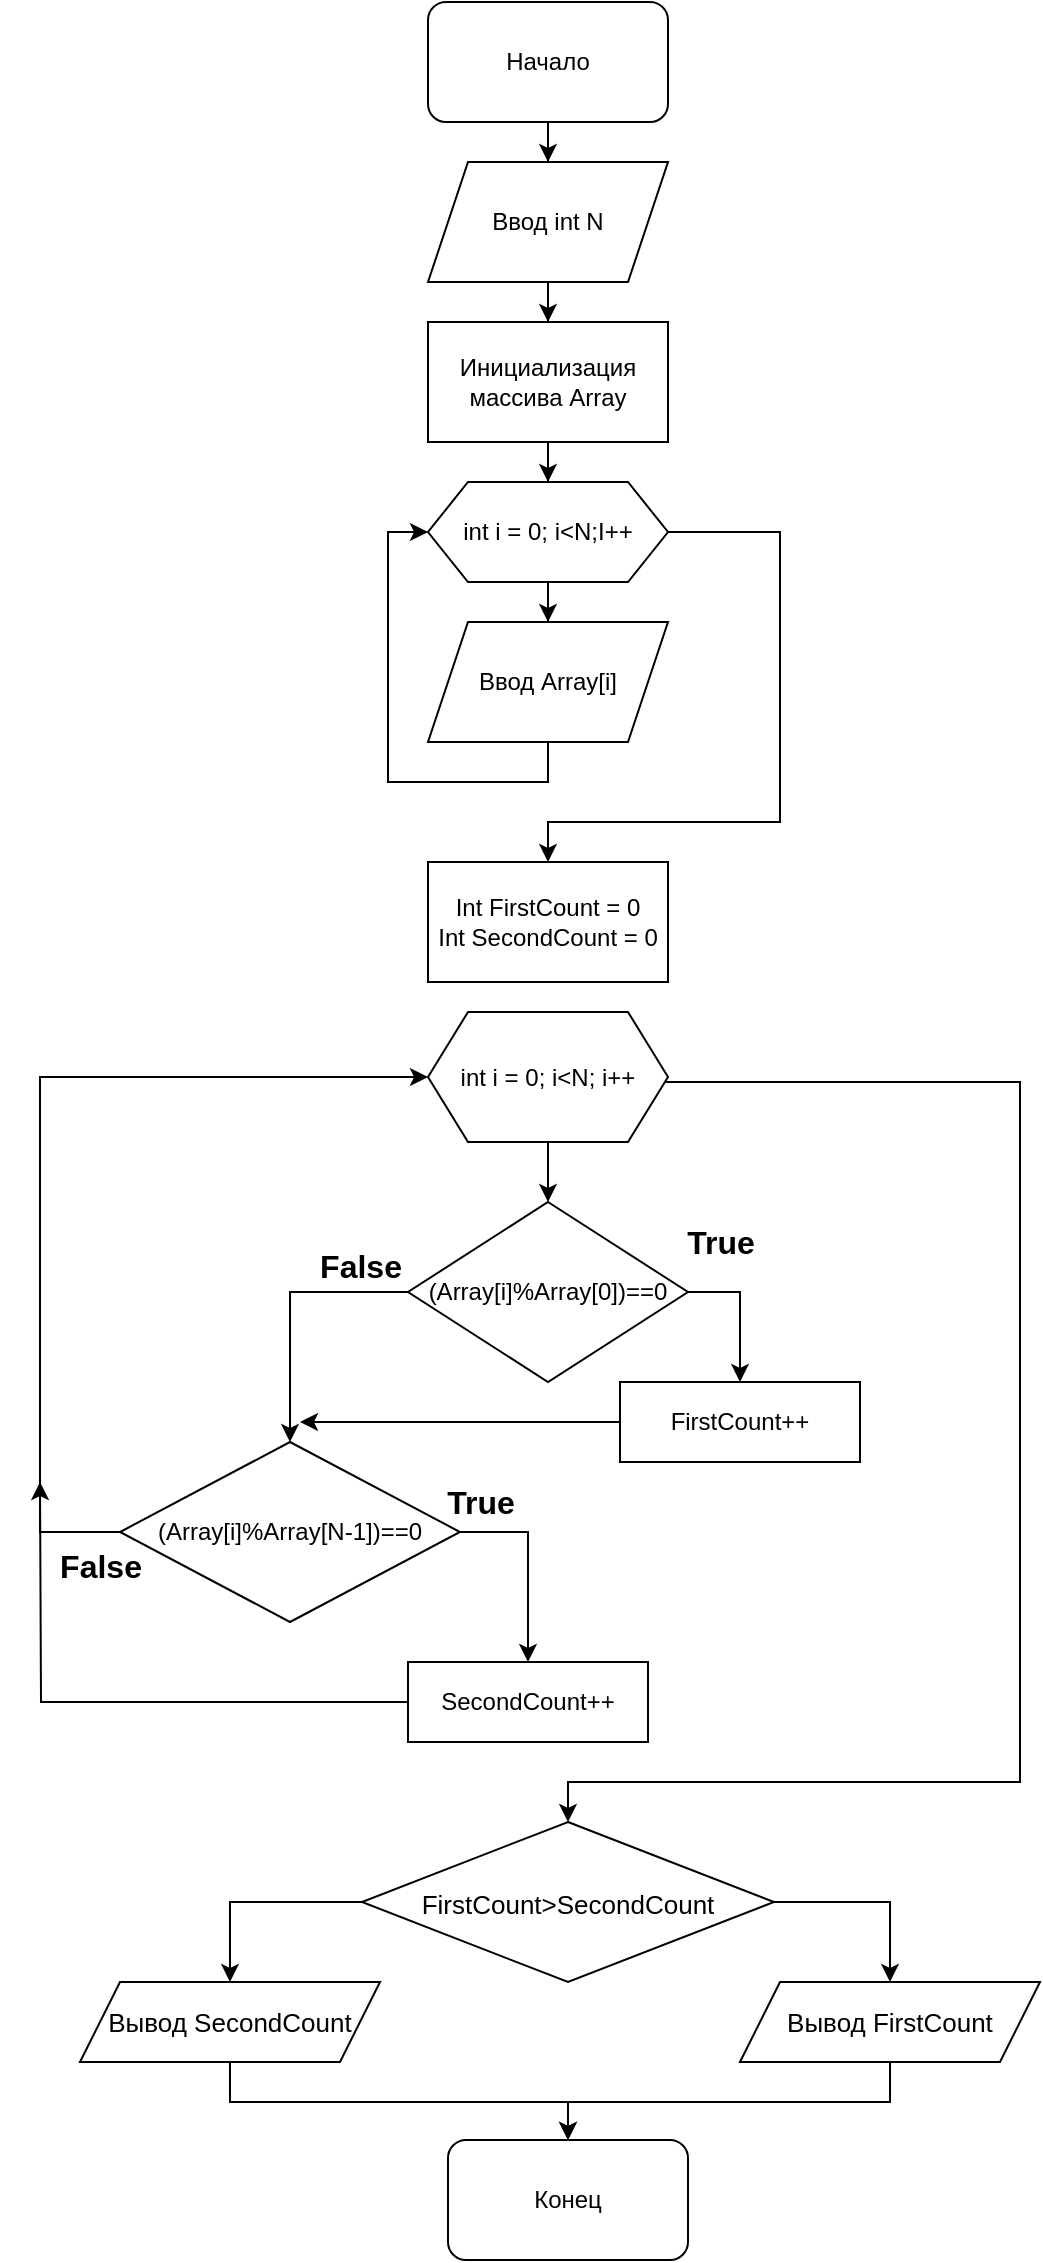 <mxfile version="16.6.4" type="github">
  <diagram id="m21GWgyEz2yMnaygu3Ss" name="Page-1">
    <mxGraphModel dx="1243" dy="671" grid="1" gridSize="10" guides="1" tooltips="1" connect="1" arrows="1" fold="1" page="1" pageScale="1" pageWidth="827" pageHeight="1169" math="0" shadow="0">
      <root>
        <mxCell id="0" />
        <mxCell id="1" parent="0" />
        <mxCell id="a2fzMskZ-pdbe8ppXPyE-6" style="edgeStyle=orthogonalEdgeStyle;rounded=0;orthogonalLoop=1;jettySize=auto;html=1;" edge="1" parent="1" source="a2fzMskZ-pdbe8ppXPyE-1" target="a2fzMskZ-pdbe8ppXPyE-5">
          <mxGeometry relative="1" as="geometry" />
        </mxCell>
        <mxCell id="a2fzMskZ-pdbe8ppXPyE-1" value="Начало" style="rounded=1;whiteSpace=wrap;html=1;" vertex="1" parent="1">
          <mxGeometry x="354" y="20" width="120" height="60" as="geometry" />
        </mxCell>
        <mxCell id="a2fzMskZ-pdbe8ppXPyE-2" value="Конец" style="rounded=1;whiteSpace=wrap;html=1;" vertex="1" parent="1">
          <mxGeometry x="364" y="1089" width="120" height="60" as="geometry" />
        </mxCell>
        <mxCell id="a2fzMskZ-pdbe8ppXPyE-9" style="edgeStyle=orthogonalEdgeStyle;rounded=0;orthogonalLoop=1;jettySize=auto;html=1;entryX=0.5;entryY=0;entryDx=0;entryDy=0;" edge="1" parent="1" source="a2fzMskZ-pdbe8ppXPyE-3" target="a2fzMskZ-pdbe8ppXPyE-8">
          <mxGeometry relative="1" as="geometry" />
        </mxCell>
        <mxCell id="a2fzMskZ-pdbe8ppXPyE-3" value="Инициализация массива Array" style="rounded=0;whiteSpace=wrap;html=1;" vertex="1" parent="1">
          <mxGeometry x="354" y="180" width="120" height="60" as="geometry" />
        </mxCell>
        <mxCell id="a2fzMskZ-pdbe8ppXPyE-7" style="edgeStyle=orthogonalEdgeStyle;rounded=0;orthogonalLoop=1;jettySize=auto;html=1;entryX=0.5;entryY=0;entryDx=0;entryDy=0;" edge="1" parent="1" source="a2fzMskZ-pdbe8ppXPyE-5" target="a2fzMskZ-pdbe8ppXPyE-3">
          <mxGeometry relative="1" as="geometry" />
        </mxCell>
        <mxCell id="a2fzMskZ-pdbe8ppXPyE-5" value="Ввод int N" style="shape=parallelogram;perimeter=parallelogramPerimeter;whiteSpace=wrap;html=1;fixedSize=1;" vertex="1" parent="1">
          <mxGeometry x="354" y="100" width="120" height="60" as="geometry" />
        </mxCell>
        <mxCell id="a2fzMskZ-pdbe8ppXPyE-12" style="edgeStyle=orthogonalEdgeStyle;rounded=0;orthogonalLoop=1;jettySize=auto;html=1;entryX=0.5;entryY=0;entryDx=0;entryDy=0;" edge="1" parent="1" source="a2fzMskZ-pdbe8ppXPyE-8" target="a2fzMskZ-pdbe8ppXPyE-11">
          <mxGeometry relative="1" as="geometry" />
        </mxCell>
        <mxCell id="a2fzMskZ-pdbe8ppXPyE-15" style="edgeStyle=orthogonalEdgeStyle;rounded=0;orthogonalLoop=1;jettySize=auto;html=1;entryX=0.5;entryY=0;entryDx=0;entryDy=0;" edge="1" parent="1" source="a2fzMskZ-pdbe8ppXPyE-8" target="a2fzMskZ-pdbe8ppXPyE-14">
          <mxGeometry relative="1" as="geometry">
            <Array as="points">
              <mxPoint x="530" y="285" />
              <mxPoint x="530" y="430" />
              <mxPoint x="414" y="430" />
            </Array>
          </mxGeometry>
        </mxCell>
        <mxCell id="a2fzMskZ-pdbe8ppXPyE-8" value="int i = 0; i&amp;lt;N;I++" style="shape=hexagon;perimeter=hexagonPerimeter2;whiteSpace=wrap;html=1;fixedSize=1;" vertex="1" parent="1">
          <mxGeometry x="354" y="260" width="120" height="50" as="geometry" />
        </mxCell>
        <mxCell id="a2fzMskZ-pdbe8ppXPyE-13" style="edgeStyle=orthogonalEdgeStyle;rounded=0;orthogonalLoop=1;jettySize=auto;html=1;entryX=0;entryY=0.5;entryDx=0;entryDy=0;" edge="1" parent="1" source="a2fzMskZ-pdbe8ppXPyE-11" target="a2fzMskZ-pdbe8ppXPyE-8">
          <mxGeometry relative="1" as="geometry">
            <Array as="points">
              <mxPoint x="414" y="410" />
              <mxPoint x="334" y="410" />
              <mxPoint x="334" y="285" />
            </Array>
          </mxGeometry>
        </mxCell>
        <mxCell id="a2fzMskZ-pdbe8ppXPyE-11" value="Ввод Array[i]" style="shape=parallelogram;perimeter=parallelogramPerimeter;whiteSpace=wrap;html=1;fixedSize=1;" vertex="1" parent="1">
          <mxGeometry x="354" y="330" width="120" height="60" as="geometry" />
        </mxCell>
        <mxCell id="a2fzMskZ-pdbe8ppXPyE-14" value="Int FirstCount = 0&lt;br&gt;Int SecondCount = 0" style="rounded=0;whiteSpace=wrap;html=1;" vertex="1" parent="1">
          <mxGeometry x="354" y="450" width="120" height="60" as="geometry" />
        </mxCell>
        <mxCell id="a2fzMskZ-pdbe8ppXPyE-18" style="edgeStyle=orthogonalEdgeStyle;rounded=0;orthogonalLoop=1;jettySize=auto;html=1;entryX=0.5;entryY=0;entryDx=0;entryDy=0;" edge="1" parent="1" source="a2fzMskZ-pdbe8ppXPyE-16" target="a2fzMskZ-pdbe8ppXPyE-17">
          <mxGeometry relative="1" as="geometry" />
        </mxCell>
        <mxCell id="a2fzMskZ-pdbe8ppXPyE-37" style="edgeStyle=orthogonalEdgeStyle;rounded=0;orthogonalLoop=1;jettySize=auto;html=1;entryX=0.5;entryY=0;entryDx=0;entryDy=0;fontSize=13;" edge="1" parent="1" source="a2fzMskZ-pdbe8ppXPyE-16" target="a2fzMskZ-pdbe8ppXPyE-36">
          <mxGeometry relative="1" as="geometry">
            <Array as="points">
              <mxPoint x="650" y="560" />
              <mxPoint x="650" y="910" />
              <mxPoint x="424" y="910" />
            </Array>
          </mxGeometry>
        </mxCell>
        <mxCell id="a2fzMskZ-pdbe8ppXPyE-16" value="int i = 0; i&amp;lt;N; i++" style="shape=hexagon;perimeter=hexagonPerimeter2;whiteSpace=wrap;html=1;fixedSize=1;" vertex="1" parent="1">
          <mxGeometry x="354" y="525" width="120" height="65" as="geometry" />
        </mxCell>
        <mxCell id="a2fzMskZ-pdbe8ppXPyE-20" style="edgeStyle=orthogonalEdgeStyle;rounded=0;orthogonalLoop=1;jettySize=auto;html=1;" edge="1" parent="1" source="a2fzMskZ-pdbe8ppXPyE-17" target="a2fzMskZ-pdbe8ppXPyE-19">
          <mxGeometry relative="1" as="geometry">
            <Array as="points">
              <mxPoint x="510" y="665" />
            </Array>
          </mxGeometry>
        </mxCell>
        <mxCell id="a2fzMskZ-pdbe8ppXPyE-22" style="edgeStyle=orthogonalEdgeStyle;rounded=0;orthogonalLoop=1;jettySize=auto;html=1;entryX=0.5;entryY=0;entryDx=0;entryDy=0;" edge="1" parent="1" source="a2fzMskZ-pdbe8ppXPyE-17" target="a2fzMskZ-pdbe8ppXPyE-21">
          <mxGeometry relative="1" as="geometry">
            <Array as="points">
              <mxPoint x="285" y="665" />
            </Array>
          </mxGeometry>
        </mxCell>
        <mxCell id="a2fzMskZ-pdbe8ppXPyE-17" value="(Array[i]%Array[0])==0" style="rhombus;whiteSpace=wrap;html=1;" vertex="1" parent="1">
          <mxGeometry x="344" y="620" width="140" height="90" as="geometry" />
        </mxCell>
        <mxCell id="a2fzMskZ-pdbe8ppXPyE-32" style="edgeStyle=orthogonalEdgeStyle;rounded=0;orthogonalLoop=1;jettySize=auto;html=1;fontSize=16;" edge="1" parent="1" source="a2fzMskZ-pdbe8ppXPyE-19">
          <mxGeometry relative="1" as="geometry">
            <mxPoint x="290" y="730" as="targetPoint" />
          </mxGeometry>
        </mxCell>
        <mxCell id="a2fzMskZ-pdbe8ppXPyE-19" value="FirstCount++" style="rounded=0;whiteSpace=wrap;html=1;" vertex="1" parent="1">
          <mxGeometry x="450" y="710" width="120" height="40" as="geometry" />
        </mxCell>
        <mxCell id="a2fzMskZ-pdbe8ppXPyE-24" style="edgeStyle=orthogonalEdgeStyle;rounded=0;orthogonalLoop=1;jettySize=auto;html=1;entryX=0.5;entryY=0;entryDx=0;entryDy=0;" edge="1" parent="1" source="a2fzMskZ-pdbe8ppXPyE-21" target="a2fzMskZ-pdbe8ppXPyE-23">
          <mxGeometry relative="1" as="geometry">
            <Array as="points">
              <mxPoint x="404" y="785" />
            </Array>
          </mxGeometry>
        </mxCell>
        <mxCell id="a2fzMskZ-pdbe8ppXPyE-33" style="edgeStyle=orthogonalEdgeStyle;rounded=0;orthogonalLoop=1;jettySize=auto;html=1;entryX=0;entryY=0.5;entryDx=0;entryDy=0;fontSize=16;" edge="1" parent="1" target="a2fzMskZ-pdbe8ppXPyE-16">
          <mxGeometry relative="1" as="geometry">
            <mxPoint x="210" y="790" as="sourcePoint" />
            <Array as="points">
              <mxPoint x="274" y="785" />
              <mxPoint x="160" y="785" />
              <mxPoint x="160" y="558" />
            </Array>
          </mxGeometry>
        </mxCell>
        <mxCell id="a2fzMskZ-pdbe8ppXPyE-21" value="&lt;span&gt;(Array[i]%Array[N-1])==0&lt;/span&gt;" style="rhombus;whiteSpace=wrap;html=1;" vertex="1" parent="1">
          <mxGeometry x="200" y="740" width="170" height="90" as="geometry" />
        </mxCell>
        <mxCell id="a2fzMskZ-pdbe8ppXPyE-34" style="edgeStyle=orthogonalEdgeStyle;rounded=0;orthogonalLoop=1;jettySize=auto;html=1;fontSize=16;" edge="1" parent="1" source="a2fzMskZ-pdbe8ppXPyE-23">
          <mxGeometry relative="1" as="geometry">
            <mxPoint x="160" y="760" as="targetPoint" />
          </mxGeometry>
        </mxCell>
        <mxCell id="a2fzMskZ-pdbe8ppXPyE-23" value="SecondCount++" style="rounded=0;whiteSpace=wrap;html=1;" vertex="1" parent="1">
          <mxGeometry x="344" y="850" width="120" height="40" as="geometry" />
        </mxCell>
        <mxCell id="a2fzMskZ-pdbe8ppXPyE-25" value="True" style="text;strokeColor=none;fillColor=none;html=1;fontSize=16;fontStyle=1;verticalAlign=middle;align=center;" vertex="1" parent="1">
          <mxGeometry x="450" y="620" width="100" height="40" as="geometry" />
        </mxCell>
        <mxCell id="a2fzMskZ-pdbe8ppXPyE-26" value="True" style="text;strokeColor=none;fillColor=none;html=1;fontSize=16;fontStyle=1;verticalAlign=middle;align=center;" vertex="1" parent="1">
          <mxGeometry x="330" y="750" width="100" height="40" as="geometry" />
        </mxCell>
        <mxCell id="a2fzMskZ-pdbe8ppXPyE-31" value="&lt;font style=&quot;font-size: 16px&quot;&gt;False&lt;/font&gt;" style="text;strokeColor=none;fillColor=none;html=1;fontSize=24;fontStyle=1;verticalAlign=middle;align=center;" vertex="1" parent="1">
          <mxGeometry x="270" y="630" width="100" height="40" as="geometry" />
        </mxCell>
        <mxCell id="a2fzMskZ-pdbe8ppXPyE-35" value="&lt;font style=&quot;font-size: 16px&quot;&gt;False&lt;/font&gt;" style="text;strokeColor=none;fillColor=none;html=1;fontSize=24;fontStyle=1;verticalAlign=middle;align=center;" vertex="1" parent="1">
          <mxGeometry x="140" y="780" width="100" height="40" as="geometry" />
        </mxCell>
        <mxCell id="a2fzMskZ-pdbe8ppXPyE-40" style="edgeStyle=orthogonalEdgeStyle;rounded=0;orthogonalLoop=1;jettySize=auto;html=1;entryX=0.5;entryY=0;entryDx=0;entryDy=0;fontSize=13;" edge="1" parent="1" source="a2fzMskZ-pdbe8ppXPyE-36" target="a2fzMskZ-pdbe8ppXPyE-39">
          <mxGeometry relative="1" as="geometry">
            <Array as="points">
              <mxPoint x="255" y="970" />
            </Array>
          </mxGeometry>
        </mxCell>
        <mxCell id="a2fzMskZ-pdbe8ppXPyE-41" style="edgeStyle=orthogonalEdgeStyle;rounded=0;orthogonalLoop=1;jettySize=auto;html=1;entryX=0.5;entryY=0;entryDx=0;entryDy=0;fontSize=13;" edge="1" parent="1" source="a2fzMskZ-pdbe8ppXPyE-36" target="a2fzMskZ-pdbe8ppXPyE-38">
          <mxGeometry relative="1" as="geometry">
            <Array as="points">
              <mxPoint x="585" y="970" />
            </Array>
          </mxGeometry>
        </mxCell>
        <mxCell id="a2fzMskZ-pdbe8ppXPyE-36" value="&lt;span style=&quot;font-size: 13px&quot;&gt;FirstCount&amp;gt;SecondCount&lt;/span&gt;" style="rhombus;whiteSpace=wrap;html=1;fontSize=16;" vertex="1" parent="1">
          <mxGeometry x="321" y="930" width="206" height="80" as="geometry" />
        </mxCell>
        <mxCell id="a2fzMskZ-pdbe8ppXPyE-42" style="edgeStyle=orthogonalEdgeStyle;rounded=0;orthogonalLoop=1;jettySize=auto;html=1;entryX=0.5;entryY=0;entryDx=0;entryDy=0;fontSize=13;" edge="1" parent="1" source="a2fzMskZ-pdbe8ppXPyE-38" target="a2fzMskZ-pdbe8ppXPyE-2">
          <mxGeometry relative="1" as="geometry">
            <Array as="points">
              <mxPoint x="585" y="1070" />
              <mxPoint x="424" y="1070" />
            </Array>
          </mxGeometry>
        </mxCell>
        <mxCell id="a2fzMskZ-pdbe8ppXPyE-38" value="Вывод FirstCount" style="shape=parallelogram;perimeter=parallelogramPerimeter;whiteSpace=wrap;html=1;fixedSize=1;fontSize=13;" vertex="1" parent="1">
          <mxGeometry x="510" y="1010" width="150" height="40" as="geometry" />
        </mxCell>
        <mxCell id="a2fzMskZ-pdbe8ppXPyE-43" style="edgeStyle=orthogonalEdgeStyle;rounded=0;orthogonalLoop=1;jettySize=auto;html=1;entryX=0.5;entryY=0;entryDx=0;entryDy=0;fontSize=13;" edge="1" parent="1" source="a2fzMskZ-pdbe8ppXPyE-39" target="a2fzMskZ-pdbe8ppXPyE-2">
          <mxGeometry relative="1" as="geometry">
            <Array as="points">
              <mxPoint x="255" y="1070" />
              <mxPoint x="424" y="1070" />
            </Array>
          </mxGeometry>
        </mxCell>
        <mxCell id="a2fzMskZ-pdbe8ppXPyE-39" value="Вывод SecondCount" style="shape=parallelogram;perimeter=parallelogramPerimeter;whiteSpace=wrap;html=1;fixedSize=1;fontSize=13;" vertex="1" parent="1">
          <mxGeometry x="180" y="1010" width="150" height="40" as="geometry" />
        </mxCell>
      </root>
    </mxGraphModel>
  </diagram>
</mxfile>
